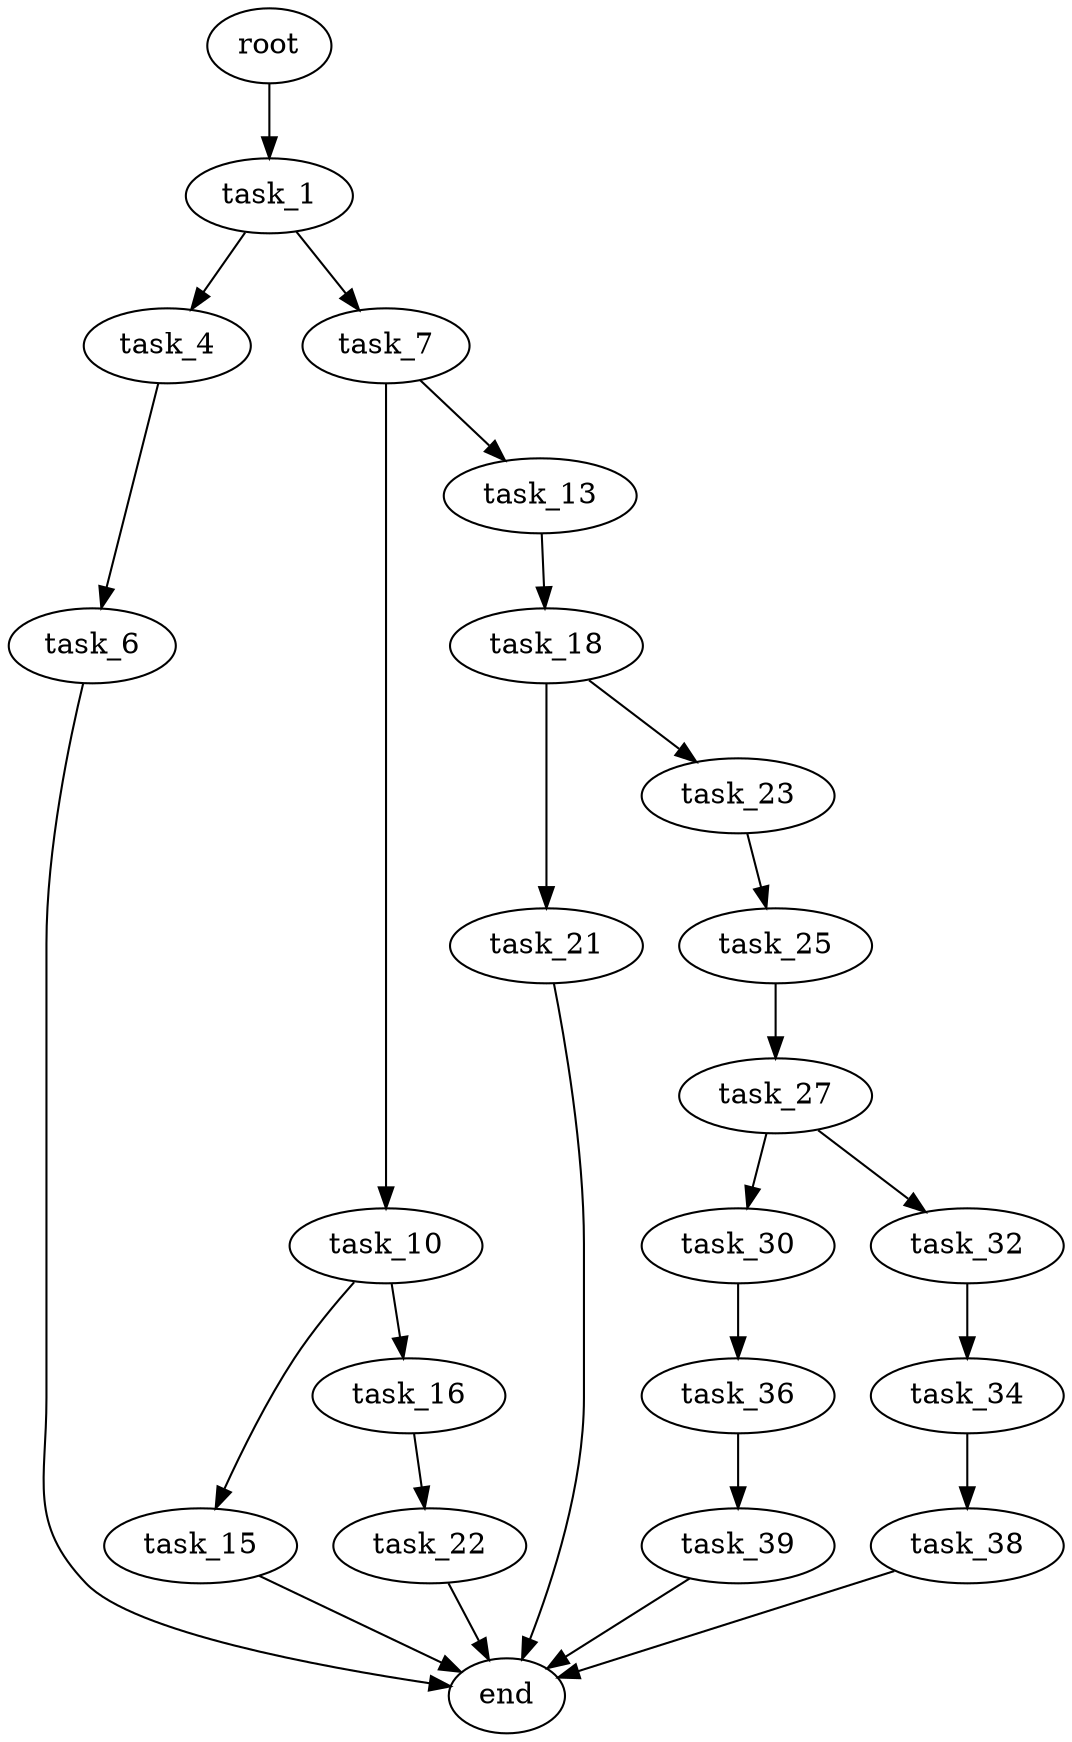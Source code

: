 digraph G {
  root [size="0.000000"];
  task_1 [size="29872426183.000000"];
  task_4 [size="7922433595.000000"];
  task_6 [size="28037002461.000000"];
  task_7 [size="814091999240.000000"];
  task_10 [size="28991029248.000000"];
  task_13 [size="8973687644.000000"];
  task_15 [size="13728565753.000000"];
  task_16 [size="231928233984.000000"];
  task_18 [size="13409277686.000000"];
  task_21 [size="3854763585.000000"];
  task_22 [size="742277160374.000000"];
  task_23 [size="247467629284.000000"];
  task_25 [size="35525886104.000000"];
  task_27 [size="2086465954.000000"];
  task_30 [size="231928233984.000000"];
  task_32 [size="130441704826.000000"];
  task_34 [size="47879708400.000000"];
  task_36 [size="11750524104.000000"];
  task_38 [size="1073741824000.000000"];
  task_39 [size="50939938063.000000"];
  end [size="0.000000"];

  root -> task_1 [size="1.000000"];
  task_1 -> task_4 [size="536870912.000000"];
  task_1 -> task_7 [size="536870912.000000"];
  task_4 -> task_6 [size="536870912.000000"];
  task_6 -> end [size="1.000000"];
  task_7 -> task_10 [size="536870912.000000"];
  task_7 -> task_13 [size="536870912.000000"];
  task_10 -> task_15 [size="75497472.000000"];
  task_10 -> task_16 [size="75497472.000000"];
  task_13 -> task_18 [size="536870912.000000"];
  task_15 -> end [size="1.000000"];
  task_16 -> task_22 [size="301989888.000000"];
  task_18 -> task_21 [size="33554432.000000"];
  task_18 -> task_23 [size="33554432.000000"];
  task_21 -> end [size="1.000000"];
  task_22 -> end [size="1.000000"];
  task_23 -> task_25 [size="209715200.000000"];
  task_25 -> task_27 [size="134217728.000000"];
  task_27 -> task_30 [size="33554432.000000"];
  task_27 -> task_32 [size="33554432.000000"];
  task_30 -> task_36 [size="301989888.000000"];
  task_32 -> task_34 [size="134217728.000000"];
  task_34 -> task_38 [size="75497472.000000"];
  task_36 -> task_39 [size="33554432.000000"];
  task_38 -> end [size="1.000000"];
  task_39 -> end [size="1.000000"];
}
